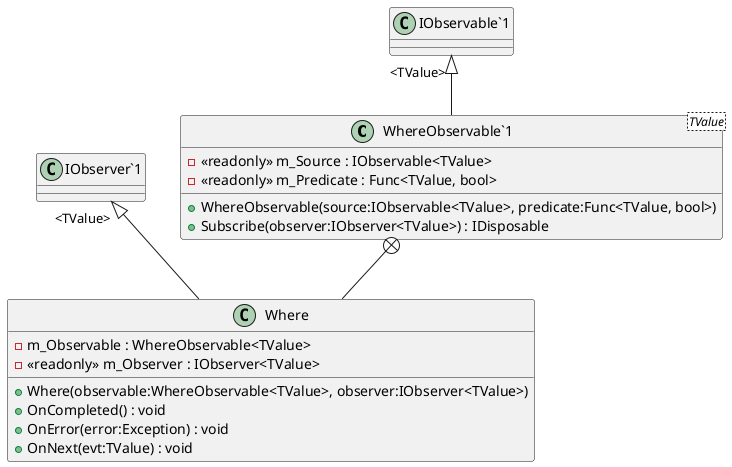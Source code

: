 @startuml
class "WhereObservable`1"<TValue> {
    - <<readonly>> m_Source : IObservable<TValue>
    - <<readonly>> m_Predicate : Func<TValue, bool>
    + WhereObservable(source:IObservable<TValue>, predicate:Func<TValue, bool>)
    + Subscribe(observer:IObserver<TValue>) : IDisposable
}
class Where {
    - m_Observable : WhereObservable<TValue>
    - <<readonly>> m_Observer : IObserver<TValue>
    + Where(observable:WhereObservable<TValue>, observer:IObserver<TValue>)
    + OnCompleted() : void
    + OnError(error:Exception) : void
    + OnNext(evt:TValue) : void
}
"IObservable`1" "<TValue>" <|-- "WhereObservable`1"
"WhereObservable`1" +-- Where
"IObserver`1" "<TValue>" <|-- Where
@enduml
